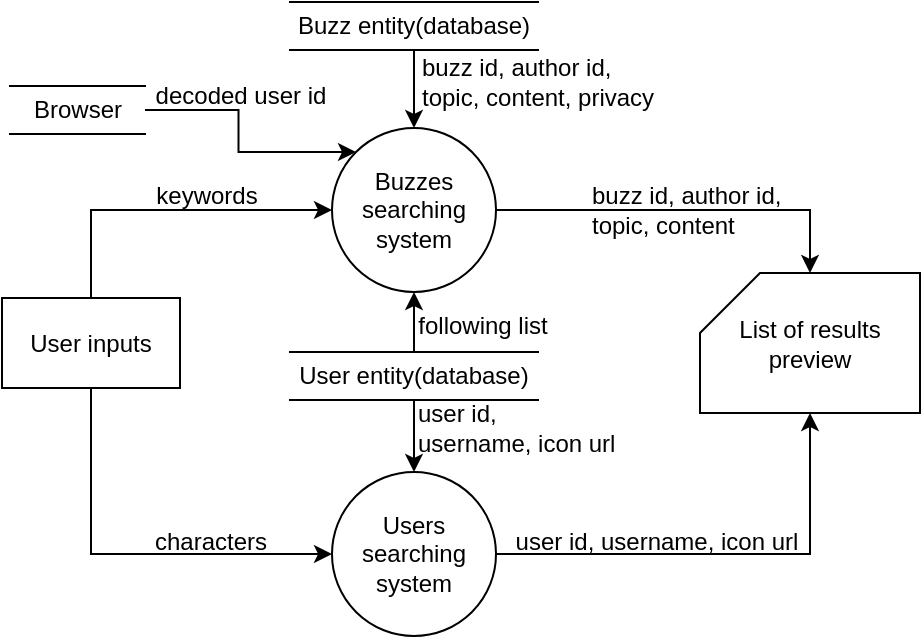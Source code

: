 <mxfile version="20.8.23" type="github">
  <diagram name="Page-1" id="9YmloKGF_sG4EpKnLpjf">
    <mxGraphModel dx="803" dy="419" grid="0" gridSize="10" guides="1" tooltips="1" connect="1" arrows="1" fold="1" page="1" pageScale="1" pageWidth="1169" pageHeight="827" math="0" shadow="0">
      <root>
        <mxCell id="0" />
        <mxCell id="1" parent="0" />
        <mxCell id="pohXRElBlYt3h0nsoJPt-40" style="edgeStyle=orthogonalEdgeStyle;rounded=0;orthogonalLoop=1;jettySize=auto;html=1;exitX=1;exitY=0.5;exitDx=0;exitDy=0;entryX=0.5;entryY=0;entryDx=0;entryDy=0;entryPerimeter=0;" parent="1" source="pohXRElBlYt3h0nsoJPt-42" target="pohXRElBlYt3h0nsoJPt-46" edge="1">
          <mxGeometry relative="1" as="geometry">
            <mxPoint x="557" y="348" as="targetPoint" />
          </mxGeometry>
        </mxCell>
        <mxCell id="pohXRElBlYt3h0nsoJPt-42" value="Buzzes searching system" style="ellipse;whiteSpace=wrap;html=1;aspect=fixed;" parent="1" vertex="1">
          <mxGeometry x="376" y="308" width="82" height="82" as="geometry" />
        </mxCell>
        <mxCell id="iflKEvrKNkhP66vfgCcD-20" style="edgeStyle=orthogonalEdgeStyle;rounded=0;orthogonalLoop=1;jettySize=auto;html=1;exitX=0.5;exitY=1;exitDx=0;exitDy=0;" edge="1" parent="1" source="pohXRElBlYt3h0nsoJPt-44" target="pohXRElBlYt3h0nsoJPt-42">
          <mxGeometry relative="1" as="geometry" />
        </mxCell>
        <mxCell id="pohXRElBlYt3h0nsoJPt-44" value="Buzz entity(database)" style="shape=partialRectangle;whiteSpace=wrap;html=1;left=0;right=0;fillColor=none;" parent="1" vertex="1">
          <mxGeometry x="355" y="245" width="124" height="24" as="geometry" />
        </mxCell>
        <mxCell id="pohXRElBlYt3h0nsoJPt-46" value="List of results preview" style="shape=card;whiteSpace=wrap;html=1;" parent="1" vertex="1">
          <mxGeometry x="560" y="380.5" width="110" height="70" as="geometry" />
        </mxCell>
        <mxCell id="pohXRElBlYt3h0nsoJPt-47" value="keywords" style="text;html=1;align=center;verticalAlign=middle;resizable=0;points=[];autosize=1;strokeColor=none;fillColor=none;" parent="1" vertex="1">
          <mxGeometry x="278" y="329" width="69" height="26" as="geometry" />
        </mxCell>
        <mxCell id="pohXRElBlYt3h0nsoJPt-50" value="buzz id, author id,&lt;br&gt;topic, content, privacy" style="text;html=1;align=left;verticalAlign=middle;resizable=0;points=[];autosize=1;strokeColor=none;fillColor=none;" parent="1" vertex="1">
          <mxGeometry x="418.5" y="265" width="134" height="40" as="geometry" />
        </mxCell>
        <mxCell id="iflKEvrKNkhP66vfgCcD-29" style="edgeStyle=orthogonalEdgeStyle;rounded=0;orthogonalLoop=1;jettySize=auto;html=1;exitX=0.5;exitY=0;exitDx=0;exitDy=0;entryX=0;entryY=0.5;entryDx=0;entryDy=0;" edge="1" parent="1" source="iflKEvrKNkhP66vfgCcD-3" target="pohXRElBlYt3h0nsoJPt-42">
          <mxGeometry relative="1" as="geometry" />
        </mxCell>
        <mxCell id="iflKEvrKNkhP66vfgCcD-30" style="edgeStyle=orthogonalEdgeStyle;rounded=0;orthogonalLoop=1;jettySize=auto;html=1;exitX=0.5;exitY=1;exitDx=0;exitDy=0;entryX=0;entryY=0.5;entryDx=0;entryDy=0;" edge="1" parent="1" source="iflKEvrKNkhP66vfgCcD-3" target="iflKEvrKNkhP66vfgCcD-8">
          <mxGeometry relative="1" as="geometry" />
        </mxCell>
        <mxCell id="iflKEvrKNkhP66vfgCcD-3" value="User inputs" style="rounded=0;whiteSpace=wrap;html=1;" vertex="1" parent="1">
          <mxGeometry x="211" y="393" width="89" height="45" as="geometry" />
        </mxCell>
        <mxCell id="iflKEvrKNkhP66vfgCcD-6" style="edgeStyle=orthogonalEdgeStyle;rounded=0;orthogonalLoop=1;jettySize=auto;html=1;exitX=1;exitY=0.5;exitDx=0;exitDy=0;entryX=0.5;entryY=1;entryDx=0;entryDy=0;entryPerimeter=0;" edge="1" parent="1" source="iflKEvrKNkhP66vfgCcD-8" target="pohXRElBlYt3h0nsoJPt-46">
          <mxGeometry relative="1" as="geometry">
            <mxPoint x="613.89" y="520.65" as="targetPoint" />
          </mxGeometry>
        </mxCell>
        <mxCell id="iflKEvrKNkhP66vfgCcD-8" value="Users searching system" style="ellipse;whiteSpace=wrap;html=1;aspect=fixed;" vertex="1" parent="1">
          <mxGeometry x="376" y="480" width="82" height="82" as="geometry" />
        </mxCell>
        <mxCell id="iflKEvrKNkhP66vfgCcD-19" style="edgeStyle=orthogonalEdgeStyle;rounded=0;orthogonalLoop=1;jettySize=auto;html=1;exitX=0.5;exitY=1;exitDx=0;exitDy=0;entryX=0.5;entryY=0;entryDx=0;entryDy=0;" edge="1" parent="1" source="iflKEvrKNkhP66vfgCcD-10" target="iflKEvrKNkhP66vfgCcD-8">
          <mxGeometry relative="1" as="geometry" />
        </mxCell>
        <mxCell id="iflKEvrKNkhP66vfgCcD-24" style="edgeStyle=orthogonalEdgeStyle;rounded=0;orthogonalLoop=1;jettySize=auto;html=1;exitX=0.5;exitY=0;exitDx=0;exitDy=0;entryX=0.5;entryY=1;entryDx=0;entryDy=0;" edge="1" parent="1" source="iflKEvrKNkhP66vfgCcD-10" target="pohXRElBlYt3h0nsoJPt-42">
          <mxGeometry relative="1" as="geometry" />
        </mxCell>
        <mxCell id="iflKEvrKNkhP66vfgCcD-10" value="User entity(database)" style="shape=partialRectangle;whiteSpace=wrap;html=1;left=0;right=0;fillColor=none;" vertex="1" parent="1">
          <mxGeometry x="355" y="420" width="124" height="24" as="geometry" />
        </mxCell>
        <mxCell id="iflKEvrKNkhP66vfgCcD-12" value="characters" style="text;html=1;align=center;verticalAlign=middle;resizable=0;points=[];autosize=1;strokeColor=none;fillColor=none;" vertex="1" parent="1">
          <mxGeometry x="278" y="502" width="74" height="26" as="geometry" />
        </mxCell>
        <mxCell id="iflKEvrKNkhP66vfgCcD-14" value="user id,&lt;br&gt;username, icon url" style="text;html=1;align=left;verticalAlign=middle;resizable=0;points=[];autosize=1;strokeColor=none;fillColor=none;" vertex="1" parent="1">
          <mxGeometry x="416.5" y="438" width="117" height="40" as="geometry" />
        </mxCell>
        <mxCell id="iflKEvrKNkhP66vfgCcD-15" value="user id, username, icon url" style="text;html=1;align=center;verticalAlign=middle;resizable=0;points=[];autosize=1;strokeColor=none;fillColor=none;" vertex="1" parent="1">
          <mxGeometry x="458" y="502" width="159" height="26" as="geometry" />
        </mxCell>
        <mxCell id="iflKEvrKNkhP66vfgCcD-22" style="edgeStyle=orthogonalEdgeStyle;rounded=0;orthogonalLoop=1;jettySize=auto;html=1;exitX=1;exitY=0.5;exitDx=0;exitDy=0;entryX=0;entryY=0;entryDx=0;entryDy=0;" edge="1" parent="1" source="iflKEvrKNkhP66vfgCcD-21" target="pohXRElBlYt3h0nsoJPt-42">
          <mxGeometry relative="1" as="geometry" />
        </mxCell>
        <mxCell id="iflKEvrKNkhP66vfgCcD-21" value="Browser" style="shape=partialRectangle;whiteSpace=wrap;html=1;left=0;right=0;fillColor=none;" vertex="1" parent="1">
          <mxGeometry x="215" y="287" width="67.5" height="24" as="geometry" />
        </mxCell>
        <mxCell id="iflKEvrKNkhP66vfgCcD-23" value="decoded user id" style="text;html=1;align=center;verticalAlign=middle;resizable=0;points=[];autosize=1;strokeColor=none;fillColor=none;" vertex="1" parent="1">
          <mxGeometry x="278" y="279" width="103" height="26" as="geometry" />
        </mxCell>
        <mxCell id="iflKEvrKNkhP66vfgCcD-27" value="following list" style="text;html=1;align=center;verticalAlign=middle;resizable=0;points=[];autosize=1;strokeColor=none;fillColor=none;" vertex="1" parent="1">
          <mxGeometry x="409" y="394" width="83" height="26" as="geometry" />
        </mxCell>
        <mxCell id="iflKEvrKNkhP66vfgCcD-28" value="buzz id, author id,&lt;br&gt;topic, content" style="text;html=1;align=left;verticalAlign=middle;resizable=0;points=[];autosize=1;strokeColor=none;fillColor=none;" vertex="1" parent="1">
          <mxGeometry x="504" y="329" width="113" height="40" as="geometry" />
        </mxCell>
      </root>
    </mxGraphModel>
  </diagram>
</mxfile>
